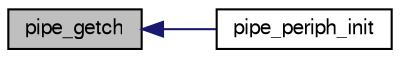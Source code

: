 digraph "pipe_getch"
{
  edge [fontname="FreeSans",fontsize="10",labelfontname="FreeSans",labelfontsize="10"];
  node [fontname="FreeSans",fontsize="10",shape=record];
  rankdir="LR";
  Node1 [label="pipe_getch",height=0.2,width=0.4,color="black", fillcolor="grey75", style="filled", fontcolor="black"];
  Node1 -> Node2 [dir="back",color="midnightblue",fontsize="10",style="solid",fontname="FreeSans"];
  Node2 [label="pipe_periph_init",height=0.2,width=0.4,color="black", fillcolor="white", style="filled",URL="$pipe_8h.html#a5f5f9bef9c717900a74e9cfa367d70b4",tooltip="Initialize the PIPE peripheral. "];
}
